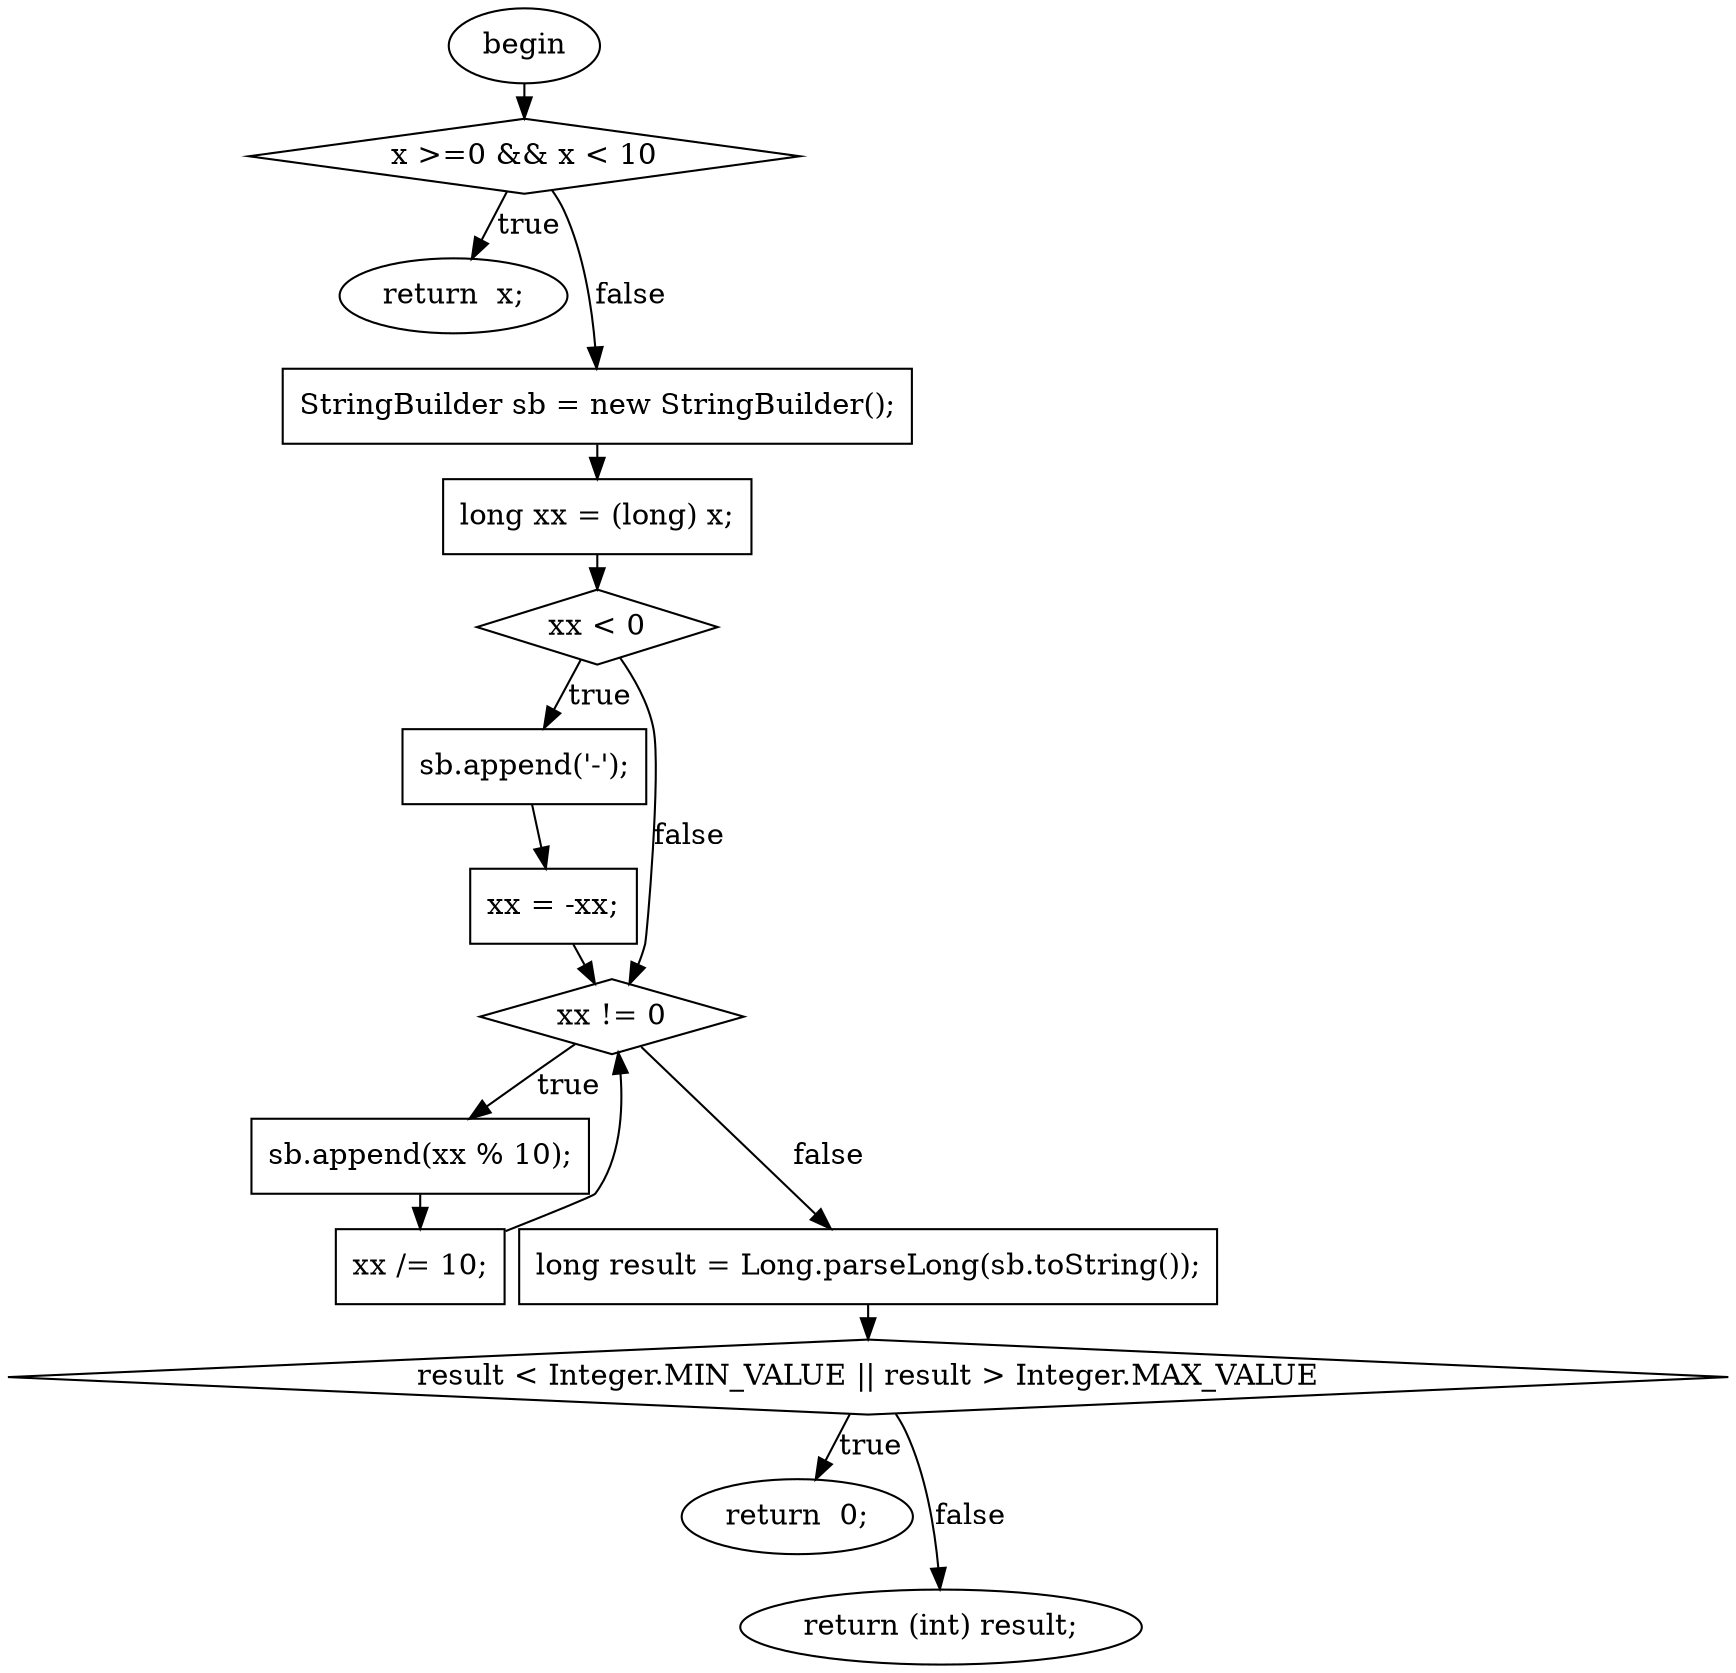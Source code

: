 digraph G{
ranksep = 0.1;
nodesep = 0.1;
F0T0[ shape=ellipse, label="begin", style="filled", fillcolor="white"]
F45T75[ shape=diamond, label="x \>=0 && x \< 10", style="filled", fillcolor="white"]
F66T75X[ shape=ellipse, label="return  x;", style="filled", fillcolor="white"]
F81T119[ shape=box, label="StringBuilder sb = new StringBuilder();", style="filled", fillcolor="white"]
F125T143[ shape=box, label="long xx = (long) x;", style="filled", fillcolor="white"]
F149T205[ shape=diamond, label="xx \< 0", style="filled", fillcolor="white"]
F169T183[ shape=box, label="sb.append('-');", style="filled", fillcolor="white"]
F191T199[ shape=box, label="xx = -xx;", style="filled", fillcolor="white"]
F211T275[ shape=diamond, label="xx != 0", style="filled", fillcolor="white"]
F235T253[ shape=box, label="sb.append(xx % 10);", style="filled", fillcolor="white"]
F261T269[ shape=box, label="xx /= 10;", style="filled", fillcolor="white"]
F281T324[ shape=box, label="long result = Long.parseLong(sb.toString());", style="filled", fillcolor="white"]
F330T431[ shape=diamond, label="result \< Integer.MIN_VALUE || result \> Integer.MAX_VALUE", style="filled", fillcolor="white"]
F392T401X[ shape=ellipse, label="return  0;", style="filled", fillcolor="white"]
F412T431X[ shape=ellipse, label="return (int) result;", style="filled", fillcolor="white"]
F0T0 -> F45T75
F81T119 -> F125T143
F125T143 -> F149T205
F169T183 -> F191T199
F191T199 -> F211T275
F235T253 -> F261T269
F281T324 -> F330T431
F45T75 -> F66T75X[label="true", minlen=1]
F149T205 -> F169T183[label="true", minlen=1]
F211T275 -> F235T253[label="true", minlen=1]
F330T431 -> F392T401X[label="true", minlen=1]
F330T431 -> F412T431X[label="false", minlen=2]
F261T269 -> F211T275
F45T75 -> F81T119[label="false", minlen=2]
F149T205 -> F211T275[label="false", minlen=2]
F211T275 -> F281T324[label="false", minlen=2]
}
